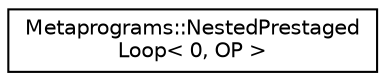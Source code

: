 digraph "Graphical Class Hierarchy"
{
  edge [fontname="Helvetica",fontsize="10",labelfontname="Helvetica",labelfontsize="10"];
  node [fontname="Helvetica",fontsize="10",shape=record];
  rankdir="LR";
  Node0 [label="Metaprograms::NestedPrestaged\lLoop\< 0, OP \>",height=0.2,width=0.4,color="black", fillcolor="white", style="filled",URL="$structMetaprograms_1_1NestedPrestagedLoop_3_010_00_01OP_01_4.html"];
}
